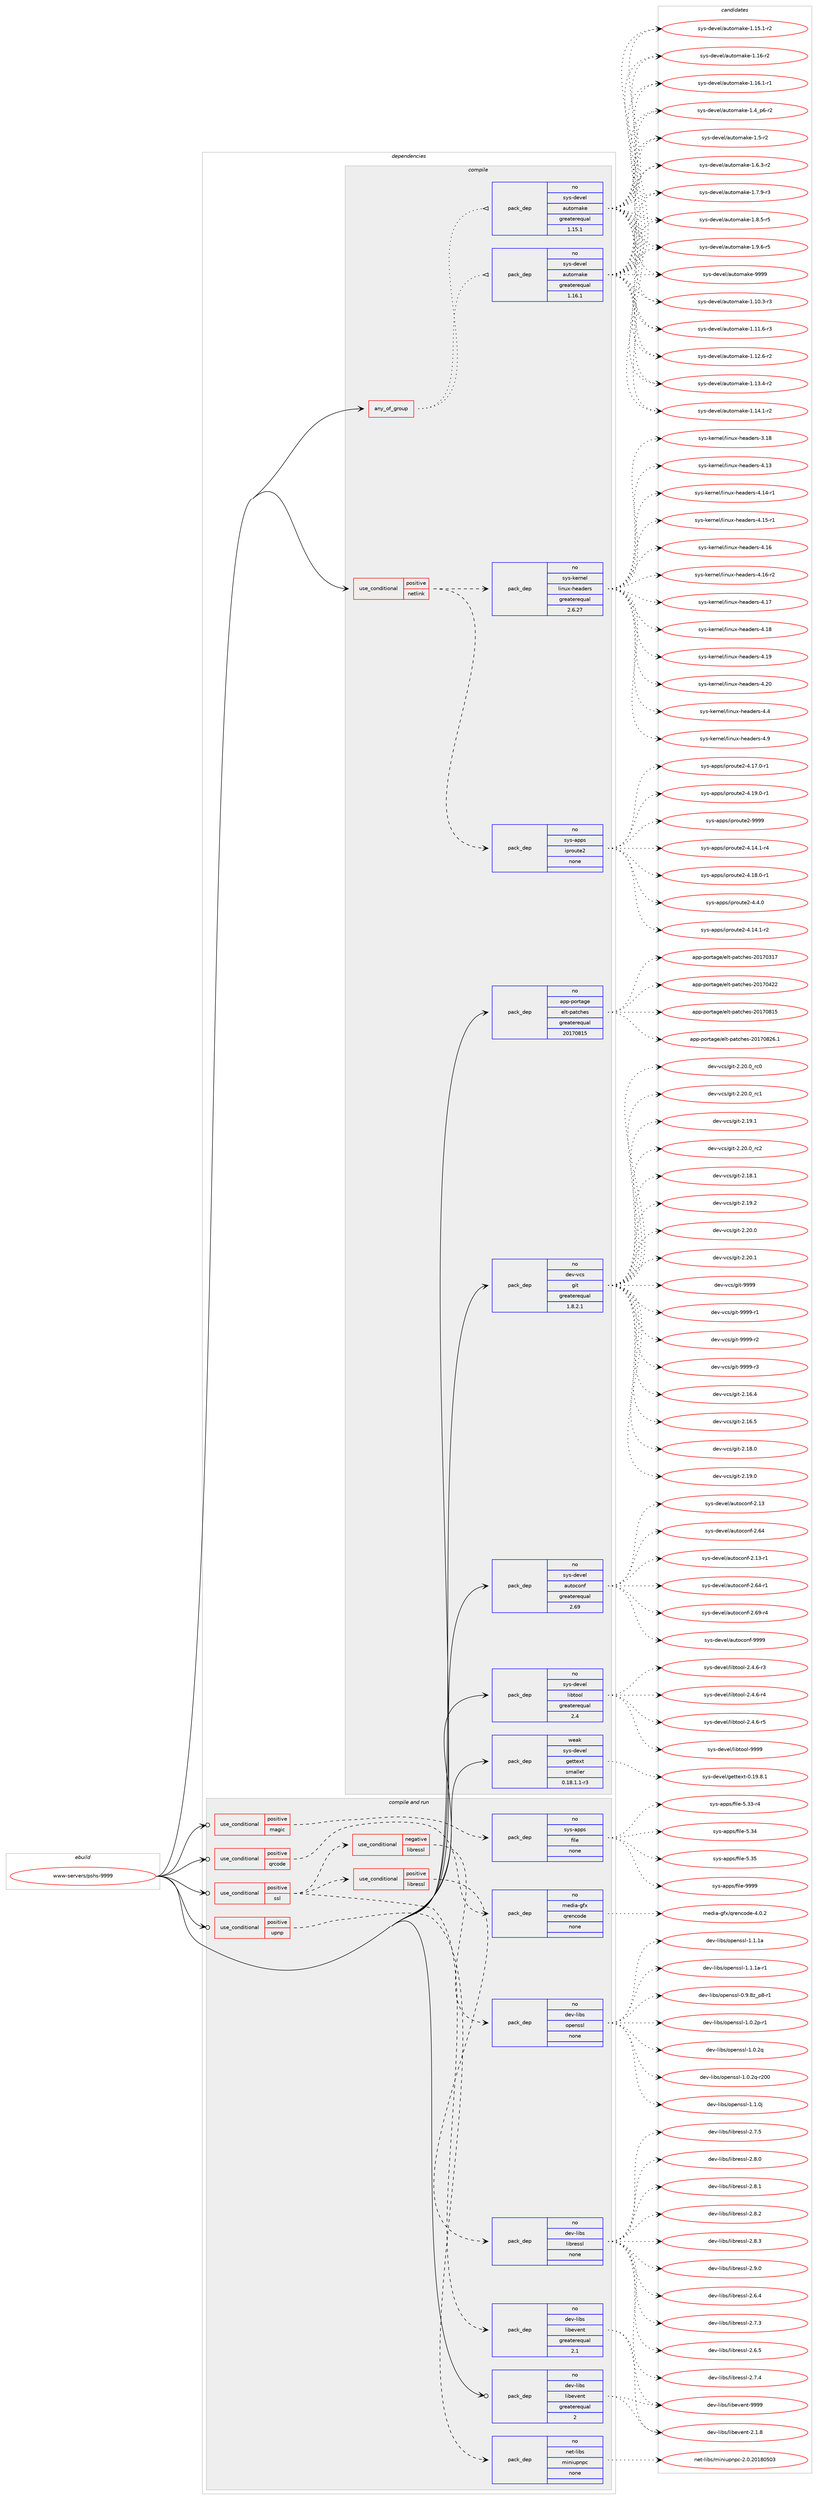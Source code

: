 digraph prolog {

# *************
# Graph options
# *************

newrank=true;
concentrate=true;
compound=true;
graph [rankdir=LR,fontname=Helvetica,fontsize=10,ranksep=1.5];#, ranksep=2.5, nodesep=0.2];
edge  [arrowhead=vee];
node  [fontname=Helvetica,fontsize=10];

# **********
# The ebuild
# **********

subgraph cluster_leftcol {
color=gray;
rank=same;
label=<<i>ebuild</i>>;
id [label="www-servers/pshs-9999", color=red, width=4, href="../www-servers/pshs-9999.svg"];
}

# ****************
# The dependencies
# ****************

subgraph cluster_midcol {
color=gray;
label=<<i>dependencies</i>>;
subgraph cluster_compile {
fillcolor="#eeeeee";
style=filled;
label=<<i>compile</i>>;
subgraph any194 {
dependency9762 [label=<<TABLE BORDER="0" CELLBORDER="1" CELLSPACING="0" CELLPADDING="4"><TR><TD CELLPADDING="10">any_of_group</TD></TR></TABLE>>, shape=none, color=red];subgraph pack7681 {
dependency9763 [label=<<TABLE BORDER="0" CELLBORDER="1" CELLSPACING="0" CELLPADDING="4" WIDTH="220"><TR><TD ROWSPAN="6" CELLPADDING="30">pack_dep</TD></TR><TR><TD WIDTH="110">no</TD></TR><TR><TD>sys-devel</TD></TR><TR><TD>automake</TD></TR><TR><TD>greaterequal</TD></TR><TR><TD>1.16.1</TD></TR></TABLE>>, shape=none, color=blue];
}
dependency9762:e -> dependency9763:w [weight=20,style="dotted",arrowhead="oinv"];
subgraph pack7682 {
dependency9764 [label=<<TABLE BORDER="0" CELLBORDER="1" CELLSPACING="0" CELLPADDING="4" WIDTH="220"><TR><TD ROWSPAN="6" CELLPADDING="30">pack_dep</TD></TR><TR><TD WIDTH="110">no</TD></TR><TR><TD>sys-devel</TD></TR><TR><TD>automake</TD></TR><TR><TD>greaterequal</TD></TR><TR><TD>1.15.1</TD></TR></TABLE>>, shape=none, color=blue];
}
dependency9762:e -> dependency9764:w [weight=20,style="dotted",arrowhead="oinv"];
}
id:e -> dependency9762:w [weight=20,style="solid",arrowhead="vee"];
subgraph cond1873 {
dependency9765 [label=<<TABLE BORDER="0" CELLBORDER="1" CELLSPACING="0" CELLPADDING="4"><TR><TD ROWSPAN="3" CELLPADDING="10">use_conditional</TD></TR><TR><TD>positive</TD></TR><TR><TD>netlink</TD></TR></TABLE>>, shape=none, color=red];
subgraph pack7683 {
dependency9766 [label=<<TABLE BORDER="0" CELLBORDER="1" CELLSPACING="0" CELLPADDING="4" WIDTH="220"><TR><TD ROWSPAN="6" CELLPADDING="30">pack_dep</TD></TR><TR><TD WIDTH="110">no</TD></TR><TR><TD>sys-apps</TD></TR><TR><TD>iproute2</TD></TR><TR><TD>none</TD></TR><TR><TD></TD></TR></TABLE>>, shape=none, color=blue];
}
dependency9765:e -> dependency9766:w [weight=20,style="dashed",arrowhead="vee"];
subgraph pack7684 {
dependency9767 [label=<<TABLE BORDER="0" CELLBORDER="1" CELLSPACING="0" CELLPADDING="4" WIDTH="220"><TR><TD ROWSPAN="6" CELLPADDING="30">pack_dep</TD></TR><TR><TD WIDTH="110">no</TD></TR><TR><TD>sys-kernel</TD></TR><TR><TD>linux-headers</TD></TR><TR><TD>greaterequal</TD></TR><TR><TD>2.6.27</TD></TR></TABLE>>, shape=none, color=blue];
}
dependency9765:e -> dependency9767:w [weight=20,style="dashed",arrowhead="vee"];
}
id:e -> dependency9765:w [weight=20,style="solid",arrowhead="vee"];
subgraph pack7685 {
dependency9768 [label=<<TABLE BORDER="0" CELLBORDER="1" CELLSPACING="0" CELLPADDING="4" WIDTH="220"><TR><TD ROWSPAN="6" CELLPADDING="30">pack_dep</TD></TR><TR><TD WIDTH="110">no</TD></TR><TR><TD>app-portage</TD></TR><TR><TD>elt-patches</TD></TR><TR><TD>greaterequal</TD></TR><TR><TD>20170815</TD></TR></TABLE>>, shape=none, color=blue];
}
id:e -> dependency9768:w [weight=20,style="solid",arrowhead="vee"];
subgraph pack7686 {
dependency9769 [label=<<TABLE BORDER="0" CELLBORDER="1" CELLSPACING="0" CELLPADDING="4" WIDTH="220"><TR><TD ROWSPAN="6" CELLPADDING="30">pack_dep</TD></TR><TR><TD WIDTH="110">no</TD></TR><TR><TD>dev-vcs</TD></TR><TR><TD>git</TD></TR><TR><TD>greaterequal</TD></TR><TR><TD>1.8.2.1</TD></TR></TABLE>>, shape=none, color=blue];
}
id:e -> dependency9769:w [weight=20,style="solid",arrowhead="vee"];
subgraph pack7687 {
dependency9770 [label=<<TABLE BORDER="0" CELLBORDER="1" CELLSPACING="0" CELLPADDING="4" WIDTH="220"><TR><TD ROWSPAN="6" CELLPADDING="30">pack_dep</TD></TR><TR><TD WIDTH="110">no</TD></TR><TR><TD>sys-devel</TD></TR><TR><TD>autoconf</TD></TR><TR><TD>greaterequal</TD></TR><TR><TD>2.69</TD></TR></TABLE>>, shape=none, color=blue];
}
id:e -> dependency9770:w [weight=20,style="solid",arrowhead="vee"];
subgraph pack7688 {
dependency9771 [label=<<TABLE BORDER="0" CELLBORDER="1" CELLSPACING="0" CELLPADDING="4" WIDTH="220"><TR><TD ROWSPAN="6" CELLPADDING="30">pack_dep</TD></TR><TR><TD WIDTH="110">no</TD></TR><TR><TD>sys-devel</TD></TR><TR><TD>libtool</TD></TR><TR><TD>greaterequal</TD></TR><TR><TD>2.4</TD></TR></TABLE>>, shape=none, color=blue];
}
id:e -> dependency9771:w [weight=20,style="solid",arrowhead="vee"];
subgraph pack7689 {
dependency9772 [label=<<TABLE BORDER="0" CELLBORDER="1" CELLSPACING="0" CELLPADDING="4" WIDTH="220"><TR><TD ROWSPAN="6" CELLPADDING="30">pack_dep</TD></TR><TR><TD WIDTH="110">weak</TD></TR><TR><TD>sys-devel</TD></TR><TR><TD>gettext</TD></TR><TR><TD>smaller</TD></TR><TR><TD>0.18.1.1-r3</TD></TR></TABLE>>, shape=none, color=blue];
}
id:e -> dependency9772:w [weight=20,style="solid",arrowhead="vee"];
}
subgraph cluster_compileandrun {
fillcolor="#eeeeee";
style=filled;
label=<<i>compile and run</i>>;
subgraph cond1874 {
dependency9773 [label=<<TABLE BORDER="0" CELLBORDER="1" CELLSPACING="0" CELLPADDING="4"><TR><TD ROWSPAN="3" CELLPADDING="10">use_conditional</TD></TR><TR><TD>positive</TD></TR><TR><TD>magic</TD></TR></TABLE>>, shape=none, color=red];
subgraph pack7690 {
dependency9774 [label=<<TABLE BORDER="0" CELLBORDER="1" CELLSPACING="0" CELLPADDING="4" WIDTH="220"><TR><TD ROWSPAN="6" CELLPADDING="30">pack_dep</TD></TR><TR><TD WIDTH="110">no</TD></TR><TR><TD>sys-apps</TD></TR><TR><TD>file</TD></TR><TR><TD>none</TD></TR><TR><TD></TD></TR></TABLE>>, shape=none, color=blue];
}
dependency9773:e -> dependency9774:w [weight=20,style="dashed",arrowhead="vee"];
}
id:e -> dependency9773:w [weight=20,style="solid",arrowhead="odotvee"];
subgraph cond1875 {
dependency9775 [label=<<TABLE BORDER="0" CELLBORDER="1" CELLSPACING="0" CELLPADDING="4"><TR><TD ROWSPAN="3" CELLPADDING="10">use_conditional</TD></TR><TR><TD>positive</TD></TR><TR><TD>qrcode</TD></TR></TABLE>>, shape=none, color=red];
subgraph pack7691 {
dependency9776 [label=<<TABLE BORDER="0" CELLBORDER="1" CELLSPACING="0" CELLPADDING="4" WIDTH="220"><TR><TD ROWSPAN="6" CELLPADDING="30">pack_dep</TD></TR><TR><TD WIDTH="110">no</TD></TR><TR><TD>media-gfx</TD></TR><TR><TD>qrencode</TD></TR><TR><TD>none</TD></TR><TR><TD></TD></TR></TABLE>>, shape=none, color=blue];
}
dependency9775:e -> dependency9776:w [weight=20,style="dashed",arrowhead="vee"];
}
id:e -> dependency9775:w [weight=20,style="solid",arrowhead="odotvee"];
subgraph cond1876 {
dependency9777 [label=<<TABLE BORDER="0" CELLBORDER="1" CELLSPACING="0" CELLPADDING="4"><TR><TD ROWSPAN="3" CELLPADDING="10">use_conditional</TD></TR><TR><TD>positive</TD></TR><TR><TD>ssl</TD></TR></TABLE>>, shape=none, color=red];
subgraph pack7692 {
dependency9778 [label=<<TABLE BORDER="0" CELLBORDER="1" CELLSPACING="0" CELLPADDING="4" WIDTH="220"><TR><TD ROWSPAN="6" CELLPADDING="30">pack_dep</TD></TR><TR><TD WIDTH="110">no</TD></TR><TR><TD>dev-libs</TD></TR><TR><TD>libevent</TD></TR><TR><TD>greaterequal</TD></TR><TR><TD>2.1</TD></TR></TABLE>>, shape=none, color=blue];
}
dependency9777:e -> dependency9778:w [weight=20,style="dashed",arrowhead="vee"];
subgraph cond1877 {
dependency9779 [label=<<TABLE BORDER="0" CELLBORDER="1" CELLSPACING="0" CELLPADDING="4"><TR><TD ROWSPAN="3" CELLPADDING="10">use_conditional</TD></TR><TR><TD>negative</TD></TR><TR><TD>libressl</TD></TR></TABLE>>, shape=none, color=red];
subgraph pack7693 {
dependency9780 [label=<<TABLE BORDER="0" CELLBORDER="1" CELLSPACING="0" CELLPADDING="4" WIDTH="220"><TR><TD ROWSPAN="6" CELLPADDING="30">pack_dep</TD></TR><TR><TD WIDTH="110">no</TD></TR><TR><TD>dev-libs</TD></TR><TR><TD>openssl</TD></TR><TR><TD>none</TD></TR><TR><TD></TD></TR></TABLE>>, shape=none, color=blue];
}
dependency9779:e -> dependency9780:w [weight=20,style="dashed",arrowhead="vee"];
}
dependency9777:e -> dependency9779:w [weight=20,style="dashed",arrowhead="vee"];
subgraph cond1878 {
dependency9781 [label=<<TABLE BORDER="0" CELLBORDER="1" CELLSPACING="0" CELLPADDING="4"><TR><TD ROWSPAN="3" CELLPADDING="10">use_conditional</TD></TR><TR><TD>positive</TD></TR><TR><TD>libressl</TD></TR></TABLE>>, shape=none, color=red];
subgraph pack7694 {
dependency9782 [label=<<TABLE BORDER="0" CELLBORDER="1" CELLSPACING="0" CELLPADDING="4" WIDTH="220"><TR><TD ROWSPAN="6" CELLPADDING="30">pack_dep</TD></TR><TR><TD WIDTH="110">no</TD></TR><TR><TD>dev-libs</TD></TR><TR><TD>libressl</TD></TR><TR><TD>none</TD></TR><TR><TD></TD></TR></TABLE>>, shape=none, color=blue];
}
dependency9781:e -> dependency9782:w [weight=20,style="dashed",arrowhead="vee"];
}
dependency9777:e -> dependency9781:w [weight=20,style="dashed",arrowhead="vee"];
}
id:e -> dependency9777:w [weight=20,style="solid",arrowhead="odotvee"];
subgraph cond1879 {
dependency9783 [label=<<TABLE BORDER="0" CELLBORDER="1" CELLSPACING="0" CELLPADDING="4"><TR><TD ROWSPAN="3" CELLPADDING="10">use_conditional</TD></TR><TR><TD>positive</TD></TR><TR><TD>upnp</TD></TR></TABLE>>, shape=none, color=red];
subgraph pack7695 {
dependency9784 [label=<<TABLE BORDER="0" CELLBORDER="1" CELLSPACING="0" CELLPADDING="4" WIDTH="220"><TR><TD ROWSPAN="6" CELLPADDING="30">pack_dep</TD></TR><TR><TD WIDTH="110">no</TD></TR><TR><TD>net-libs</TD></TR><TR><TD>miniupnpc</TD></TR><TR><TD>none</TD></TR><TR><TD></TD></TR></TABLE>>, shape=none, color=blue];
}
dependency9783:e -> dependency9784:w [weight=20,style="dashed",arrowhead="vee"];
}
id:e -> dependency9783:w [weight=20,style="solid",arrowhead="odotvee"];
subgraph pack7696 {
dependency9785 [label=<<TABLE BORDER="0" CELLBORDER="1" CELLSPACING="0" CELLPADDING="4" WIDTH="220"><TR><TD ROWSPAN="6" CELLPADDING="30">pack_dep</TD></TR><TR><TD WIDTH="110">no</TD></TR><TR><TD>dev-libs</TD></TR><TR><TD>libevent</TD></TR><TR><TD>greaterequal</TD></TR><TR><TD>2</TD></TR></TABLE>>, shape=none, color=blue];
}
id:e -> dependency9785:w [weight=20,style="solid",arrowhead="odotvee"];
}
subgraph cluster_run {
fillcolor="#eeeeee";
style=filled;
label=<<i>run</i>>;
}
}

# **************
# The candidates
# **************

subgraph cluster_choices {
rank=same;
color=gray;
label=<<i>candidates</i>>;

subgraph choice7681 {
color=black;
nodesep=1;
choice11512111545100101118101108479711711611110997107101454946494846514511451 [label="sys-devel/automake-1.10.3-r3", color=red, width=4,href="../sys-devel/automake-1.10.3-r3.svg"];
choice11512111545100101118101108479711711611110997107101454946494946544511451 [label="sys-devel/automake-1.11.6-r3", color=red, width=4,href="../sys-devel/automake-1.11.6-r3.svg"];
choice11512111545100101118101108479711711611110997107101454946495046544511450 [label="sys-devel/automake-1.12.6-r2", color=red, width=4,href="../sys-devel/automake-1.12.6-r2.svg"];
choice11512111545100101118101108479711711611110997107101454946495146524511450 [label="sys-devel/automake-1.13.4-r2", color=red, width=4,href="../sys-devel/automake-1.13.4-r2.svg"];
choice11512111545100101118101108479711711611110997107101454946495246494511450 [label="sys-devel/automake-1.14.1-r2", color=red, width=4,href="../sys-devel/automake-1.14.1-r2.svg"];
choice11512111545100101118101108479711711611110997107101454946495346494511450 [label="sys-devel/automake-1.15.1-r2", color=red, width=4,href="../sys-devel/automake-1.15.1-r2.svg"];
choice1151211154510010111810110847971171161111099710710145494649544511450 [label="sys-devel/automake-1.16-r2", color=red, width=4,href="../sys-devel/automake-1.16-r2.svg"];
choice11512111545100101118101108479711711611110997107101454946495446494511449 [label="sys-devel/automake-1.16.1-r1", color=red, width=4,href="../sys-devel/automake-1.16.1-r1.svg"];
choice115121115451001011181011084797117116111109971071014549465295112544511450 [label="sys-devel/automake-1.4_p6-r2", color=red, width=4,href="../sys-devel/automake-1.4_p6-r2.svg"];
choice11512111545100101118101108479711711611110997107101454946534511450 [label="sys-devel/automake-1.5-r2", color=red, width=4,href="../sys-devel/automake-1.5-r2.svg"];
choice115121115451001011181011084797117116111109971071014549465446514511450 [label="sys-devel/automake-1.6.3-r2", color=red, width=4,href="../sys-devel/automake-1.6.3-r2.svg"];
choice115121115451001011181011084797117116111109971071014549465546574511451 [label="sys-devel/automake-1.7.9-r3", color=red, width=4,href="../sys-devel/automake-1.7.9-r3.svg"];
choice115121115451001011181011084797117116111109971071014549465646534511453 [label="sys-devel/automake-1.8.5-r5", color=red, width=4,href="../sys-devel/automake-1.8.5-r5.svg"];
choice115121115451001011181011084797117116111109971071014549465746544511453 [label="sys-devel/automake-1.9.6-r5", color=red, width=4,href="../sys-devel/automake-1.9.6-r5.svg"];
choice115121115451001011181011084797117116111109971071014557575757 [label="sys-devel/automake-9999", color=red, width=4,href="../sys-devel/automake-9999.svg"];
dependency9763:e -> choice11512111545100101118101108479711711611110997107101454946494846514511451:w [style=dotted,weight="100"];
dependency9763:e -> choice11512111545100101118101108479711711611110997107101454946494946544511451:w [style=dotted,weight="100"];
dependency9763:e -> choice11512111545100101118101108479711711611110997107101454946495046544511450:w [style=dotted,weight="100"];
dependency9763:e -> choice11512111545100101118101108479711711611110997107101454946495146524511450:w [style=dotted,weight="100"];
dependency9763:e -> choice11512111545100101118101108479711711611110997107101454946495246494511450:w [style=dotted,weight="100"];
dependency9763:e -> choice11512111545100101118101108479711711611110997107101454946495346494511450:w [style=dotted,weight="100"];
dependency9763:e -> choice1151211154510010111810110847971171161111099710710145494649544511450:w [style=dotted,weight="100"];
dependency9763:e -> choice11512111545100101118101108479711711611110997107101454946495446494511449:w [style=dotted,weight="100"];
dependency9763:e -> choice115121115451001011181011084797117116111109971071014549465295112544511450:w [style=dotted,weight="100"];
dependency9763:e -> choice11512111545100101118101108479711711611110997107101454946534511450:w [style=dotted,weight="100"];
dependency9763:e -> choice115121115451001011181011084797117116111109971071014549465446514511450:w [style=dotted,weight="100"];
dependency9763:e -> choice115121115451001011181011084797117116111109971071014549465546574511451:w [style=dotted,weight="100"];
dependency9763:e -> choice115121115451001011181011084797117116111109971071014549465646534511453:w [style=dotted,weight="100"];
dependency9763:e -> choice115121115451001011181011084797117116111109971071014549465746544511453:w [style=dotted,weight="100"];
dependency9763:e -> choice115121115451001011181011084797117116111109971071014557575757:w [style=dotted,weight="100"];
}
subgraph choice7682 {
color=black;
nodesep=1;
choice11512111545100101118101108479711711611110997107101454946494846514511451 [label="sys-devel/automake-1.10.3-r3", color=red, width=4,href="../sys-devel/automake-1.10.3-r3.svg"];
choice11512111545100101118101108479711711611110997107101454946494946544511451 [label="sys-devel/automake-1.11.6-r3", color=red, width=4,href="../sys-devel/automake-1.11.6-r3.svg"];
choice11512111545100101118101108479711711611110997107101454946495046544511450 [label="sys-devel/automake-1.12.6-r2", color=red, width=4,href="../sys-devel/automake-1.12.6-r2.svg"];
choice11512111545100101118101108479711711611110997107101454946495146524511450 [label="sys-devel/automake-1.13.4-r2", color=red, width=4,href="../sys-devel/automake-1.13.4-r2.svg"];
choice11512111545100101118101108479711711611110997107101454946495246494511450 [label="sys-devel/automake-1.14.1-r2", color=red, width=4,href="../sys-devel/automake-1.14.1-r2.svg"];
choice11512111545100101118101108479711711611110997107101454946495346494511450 [label="sys-devel/automake-1.15.1-r2", color=red, width=4,href="../sys-devel/automake-1.15.1-r2.svg"];
choice1151211154510010111810110847971171161111099710710145494649544511450 [label="sys-devel/automake-1.16-r2", color=red, width=4,href="../sys-devel/automake-1.16-r2.svg"];
choice11512111545100101118101108479711711611110997107101454946495446494511449 [label="sys-devel/automake-1.16.1-r1", color=red, width=4,href="../sys-devel/automake-1.16.1-r1.svg"];
choice115121115451001011181011084797117116111109971071014549465295112544511450 [label="sys-devel/automake-1.4_p6-r2", color=red, width=4,href="../sys-devel/automake-1.4_p6-r2.svg"];
choice11512111545100101118101108479711711611110997107101454946534511450 [label="sys-devel/automake-1.5-r2", color=red, width=4,href="../sys-devel/automake-1.5-r2.svg"];
choice115121115451001011181011084797117116111109971071014549465446514511450 [label="sys-devel/automake-1.6.3-r2", color=red, width=4,href="../sys-devel/automake-1.6.3-r2.svg"];
choice115121115451001011181011084797117116111109971071014549465546574511451 [label="sys-devel/automake-1.7.9-r3", color=red, width=4,href="../sys-devel/automake-1.7.9-r3.svg"];
choice115121115451001011181011084797117116111109971071014549465646534511453 [label="sys-devel/automake-1.8.5-r5", color=red, width=4,href="../sys-devel/automake-1.8.5-r5.svg"];
choice115121115451001011181011084797117116111109971071014549465746544511453 [label="sys-devel/automake-1.9.6-r5", color=red, width=4,href="../sys-devel/automake-1.9.6-r5.svg"];
choice115121115451001011181011084797117116111109971071014557575757 [label="sys-devel/automake-9999", color=red, width=4,href="../sys-devel/automake-9999.svg"];
dependency9764:e -> choice11512111545100101118101108479711711611110997107101454946494846514511451:w [style=dotted,weight="100"];
dependency9764:e -> choice11512111545100101118101108479711711611110997107101454946494946544511451:w [style=dotted,weight="100"];
dependency9764:e -> choice11512111545100101118101108479711711611110997107101454946495046544511450:w [style=dotted,weight="100"];
dependency9764:e -> choice11512111545100101118101108479711711611110997107101454946495146524511450:w [style=dotted,weight="100"];
dependency9764:e -> choice11512111545100101118101108479711711611110997107101454946495246494511450:w [style=dotted,weight="100"];
dependency9764:e -> choice11512111545100101118101108479711711611110997107101454946495346494511450:w [style=dotted,weight="100"];
dependency9764:e -> choice1151211154510010111810110847971171161111099710710145494649544511450:w [style=dotted,weight="100"];
dependency9764:e -> choice11512111545100101118101108479711711611110997107101454946495446494511449:w [style=dotted,weight="100"];
dependency9764:e -> choice115121115451001011181011084797117116111109971071014549465295112544511450:w [style=dotted,weight="100"];
dependency9764:e -> choice11512111545100101118101108479711711611110997107101454946534511450:w [style=dotted,weight="100"];
dependency9764:e -> choice115121115451001011181011084797117116111109971071014549465446514511450:w [style=dotted,weight="100"];
dependency9764:e -> choice115121115451001011181011084797117116111109971071014549465546574511451:w [style=dotted,weight="100"];
dependency9764:e -> choice115121115451001011181011084797117116111109971071014549465646534511453:w [style=dotted,weight="100"];
dependency9764:e -> choice115121115451001011181011084797117116111109971071014549465746544511453:w [style=dotted,weight="100"];
dependency9764:e -> choice115121115451001011181011084797117116111109971071014557575757:w [style=dotted,weight="100"];
}
subgraph choice7683 {
color=black;
nodesep=1;
choice11512111545971121121154710511211411111711610150455246495246494511452 [label="sys-apps/iproute2-4.14.1-r4", color=red, width=4,href="../sys-apps/iproute2-4.14.1-r4.svg"];
choice11512111545971121121154710511211411111711610150455246495646484511449 [label="sys-apps/iproute2-4.18.0-r1", color=red, width=4,href="../sys-apps/iproute2-4.18.0-r1.svg"];
choice11512111545971121121154710511211411111711610150455246524648 [label="sys-apps/iproute2-4.4.0", color=red, width=4,href="../sys-apps/iproute2-4.4.0.svg"];
choice11512111545971121121154710511211411111711610150455246495246494511450 [label="sys-apps/iproute2-4.14.1-r2", color=red, width=4,href="../sys-apps/iproute2-4.14.1-r2.svg"];
choice11512111545971121121154710511211411111711610150455246495546484511449 [label="sys-apps/iproute2-4.17.0-r1", color=red, width=4,href="../sys-apps/iproute2-4.17.0-r1.svg"];
choice11512111545971121121154710511211411111711610150455246495746484511449 [label="sys-apps/iproute2-4.19.0-r1", color=red, width=4,href="../sys-apps/iproute2-4.19.0-r1.svg"];
choice115121115459711211211547105112114111117116101504557575757 [label="sys-apps/iproute2-9999", color=red, width=4,href="../sys-apps/iproute2-9999.svg"];
dependency9766:e -> choice11512111545971121121154710511211411111711610150455246495246494511452:w [style=dotted,weight="100"];
dependency9766:e -> choice11512111545971121121154710511211411111711610150455246495646484511449:w [style=dotted,weight="100"];
dependency9766:e -> choice11512111545971121121154710511211411111711610150455246524648:w [style=dotted,weight="100"];
dependency9766:e -> choice11512111545971121121154710511211411111711610150455246495246494511450:w [style=dotted,weight="100"];
dependency9766:e -> choice11512111545971121121154710511211411111711610150455246495546484511449:w [style=dotted,weight="100"];
dependency9766:e -> choice11512111545971121121154710511211411111711610150455246495746484511449:w [style=dotted,weight="100"];
dependency9766:e -> choice115121115459711211211547105112114111117116101504557575757:w [style=dotted,weight="100"];
}
subgraph choice7684 {
color=black;
nodesep=1;
choice115121115451071011141101011084710810511011712045104101971001011141154551464956 [label="sys-kernel/linux-headers-3.18", color=red, width=4,href="../sys-kernel/linux-headers-3.18.svg"];
choice115121115451071011141101011084710810511011712045104101971001011141154552464951 [label="sys-kernel/linux-headers-4.13", color=red, width=4,href="../sys-kernel/linux-headers-4.13.svg"];
choice1151211154510710111411010110847108105110117120451041019710010111411545524649524511449 [label="sys-kernel/linux-headers-4.14-r1", color=red, width=4,href="../sys-kernel/linux-headers-4.14-r1.svg"];
choice1151211154510710111411010110847108105110117120451041019710010111411545524649534511449 [label="sys-kernel/linux-headers-4.15-r1", color=red, width=4,href="../sys-kernel/linux-headers-4.15-r1.svg"];
choice115121115451071011141101011084710810511011712045104101971001011141154552464954 [label="sys-kernel/linux-headers-4.16", color=red, width=4,href="../sys-kernel/linux-headers-4.16.svg"];
choice1151211154510710111411010110847108105110117120451041019710010111411545524649544511450 [label="sys-kernel/linux-headers-4.16-r2", color=red, width=4,href="../sys-kernel/linux-headers-4.16-r2.svg"];
choice115121115451071011141101011084710810511011712045104101971001011141154552464955 [label="sys-kernel/linux-headers-4.17", color=red, width=4,href="../sys-kernel/linux-headers-4.17.svg"];
choice115121115451071011141101011084710810511011712045104101971001011141154552464956 [label="sys-kernel/linux-headers-4.18", color=red, width=4,href="../sys-kernel/linux-headers-4.18.svg"];
choice115121115451071011141101011084710810511011712045104101971001011141154552464957 [label="sys-kernel/linux-headers-4.19", color=red, width=4,href="../sys-kernel/linux-headers-4.19.svg"];
choice115121115451071011141101011084710810511011712045104101971001011141154552465048 [label="sys-kernel/linux-headers-4.20", color=red, width=4,href="../sys-kernel/linux-headers-4.20.svg"];
choice1151211154510710111411010110847108105110117120451041019710010111411545524652 [label="sys-kernel/linux-headers-4.4", color=red, width=4,href="../sys-kernel/linux-headers-4.4.svg"];
choice1151211154510710111411010110847108105110117120451041019710010111411545524657 [label="sys-kernel/linux-headers-4.9", color=red, width=4,href="../sys-kernel/linux-headers-4.9.svg"];
dependency9767:e -> choice115121115451071011141101011084710810511011712045104101971001011141154551464956:w [style=dotted,weight="100"];
dependency9767:e -> choice115121115451071011141101011084710810511011712045104101971001011141154552464951:w [style=dotted,weight="100"];
dependency9767:e -> choice1151211154510710111411010110847108105110117120451041019710010111411545524649524511449:w [style=dotted,weight="100"];
dependency9767:e -> choice1151211154510710111411010110847108105110117120451041019710010111411545524649534511449:w [style=dotted,weight="100"];
dependency9767:e -> choice115121115451071011141101011084710810511011712045104101971001011141154552464954:w [style=dotted,weight="100"];
dependency9767:e -> choice1151211154510710111411010110847108105110117120451041019710010111411545524649544511450:w [style=dotted,weight="100"];
dependency9767:e -> choice115121115451071011141101011084710810511011712045104101971001011141154552464955:w [style=dotted,weight="100"];
dependency9767:e -> choice115121115451071011141101011084710810511011712045104101971001011141154552464956:w [style=dotted,weight="100"];
dependency9767:e -> choice115121115451071011141101011084710810511011712045104101971001011141154552464957:w [style=dotted,weight="100"];
dependency9767:e -> choice115121115451071011141101011084710810511011712045104101971001011141154552465048:w [style=dotted,weight="100"];
dependency9767:e -> choice1151211154510710111411010110847108105110117120451041019710010111411545524652:w [style=dotted,weight="100"];
dependency9767:e -> choice1151211154510710111411010110847108105110117120451041019710010111411545524657:w [style=dotted,weight="100"];
}
subgraph choice7685 {
color=black;
nodesep=1;
choice97112112451121111141169710310147101108116451129711699104101115455048495548514955 [label="app-portage/elt-patches-20170317", color=red, width=4,href="../app-portage/elt-patches-20170317.svg"];
choice97112112451121111141169710310147101108116451129711699104101115455048495548525050 [label="app-portage/elt-patches-20170422", color=red, width=4,href="../app-portage/elt-patches-20170422.svg"];
choice97112112451121111141169710310147101108116451129711699104101115455048495548564953 [label="app-portage/elt-patches-20170815", color=red, width=4,href="../app-portage/elt-patches-20170815.svg"];
choice971121124511211111411697103101471011081164511297116991041011154550484955485650544649 [label="app-portage/elt-patches-20170826.1", color=red, width=4,href="../app-portage/elt-patches-20170826.1.svg"];
dependency9768:e -> choice97112112451121111141169710310147101108116451129711699104101115455048495548514955:w [style=dotted,weight="100"];
dependency9768:e -> choice97112112451121111141169710310147101108116451129711699104101115455048495548525050:w [style=dotted,weight="100"];
dependency9768:e -> choice97112112451121111141169710310147101108116451129711699104101115455048495548564953:w [style=dotted,weight="100"];
dependency9768:e -> choice971121124511211111411697103101471011081164511297116991041011154550484955485650544649:w [style=dotted,weight="100"];
}
subgraph choice7686 {
color=black;
nodesep=1;
choice10010111845118991154710310511645504649544652 [label="dev-vcs/git-2.16.4", color=red, width=4,href="../dev-vcs/git-2.16.4.svg"];
choice10010111845118991154710310511645504649544653 [label="dev-vcs/git-2.16.5", color=red, width=4,href="../dev-vcs/git-2.16.5.svg"];
choice10010111845118991154710310511645504649564648 [label="dev-vcs/git-2.18.0", color=red, width=4,href="../dev-vcs/git-2.18.0.svg"];
choice10010111845118991154710310511645504649574648 [label="dev-vcs/git-2.19.0", color=red, width=4,href="../dev-vcs/git-2.19.0.svg"];
choice10010111845118991154710310511645504650484648951149948 [label="dev-vcs/git-2.20.0_rc0", color=red, width=4,href="../dev-vcs/git-2.20.0_rc0.svg"];
choice10010111845118991154710310511645504650484648951149949 [label="dev-vcs/git-2.20.0_rc1", color=red, width=4,href="../dev-vcs/git-2.20.0_rc1.svg"];
choice10010111845118991154710310511645504649574649 [label="dev-vcs/git-2.19.1", color=red, width=4,href="../dev-vcs/git-2.19.1.svg"];
choice10010111845118991154710310511645504650484648951149950 [label="dev-vcs/git-2.20.0_rc2", color=red, width=4,href="../dev-vcs/git-2.20.0_rc2.svg"];
choice10010111845118991154710310511645504649564649 [label="dev-vcs/git-2.18.1", color=red, width=4,href="../dev-vcs/git-2.18.1.svg"];
choice10010111845118991154710310511645504649574650 [label="dev-vcs/git-2.19.2", color=red, width=4,href="../dev-vcs/git-2.19.2.svg"];
choice10010111845118991154710310511645504650484648 [label="dev-vcs/git-2.20.0", color=red, width=4,href="../dev-vcs/git-2.20.0.svg"];
choice10010111845118991154710310511645504650484649 [label="dev-vcs/git-2.20.1", color=red, width=4,href="../dev-vcs/git-2.20.1.svg"];
choice1001011184511899115471031051164557575757 [label="dev-vcs/git-9999", color=red, width=4,href="../dev-vcs/git-9999.svg"];
choice10010111845118991154710310511645575757574511449 [label="dev-vcs/git-9999-r1", color=red, width=4,href="../dev-vcs/git-9999-r1.svg"];
choice10010111845118991154710310511645575757574511450 [label="dev-vcs/git-9999-r2", color=red, width=4,href="../dev-vcs/git-9999-r2.svg"];
choice10010111845118991154710310511645575757574511451 [label="dev-vcs/git-9999-r3", color=red, width=4,href="../dev-vcs/git-9999-r3.svg"];
dependency9769:e -> choice10010111845118991154710310511645504649544652:w [style=dotted,weight="100"];
dependency9769:e -> choice10010111845118991154710310511645504649544653:w [style=dotted,weight="100"];
dependency9769:e -> choice10010111845118991154710310511645504649564648:w [style=dotted,weight="100"];
dependency9769:e -> choice10010111845118991154710310511645504649574648:w [style=dotted,weight="100"];
dependency9769:e -> choice10010111845118991154710310511645504650484648951149948:w [style=dotted,weight="100"];
dependency9769:e -> choice10010111845118991154710310511645504650484648951149949:w [style=dotted,weight="100"];
dependency9769:e -> choice10010111845118991154710310511645504649574649:w [style=dotted,weight="100"];
dependency9769:e -> choice10010111845118991154710310511645504650484648951149950:w [style=dotted,weight="100"];
dependency9769:e -> choice10010111845118991154710310511645504649564649:w [style=dotted,weight="100"];
dependency9769:e -> choice10010111845118991154710310511645504649574650:w [style=dotted,weight="100"];
dependency9769:e -> choice10010111845118991154710310511645504650484648:w [style=dotted,weight="100"];
dependency9769:e -> choice10010111845118991154710310511645504650484649:w [style=dotted,weight="100"];
dependency9769:e -> choice1001011184511899115471031051164557575757:w [style=dotted,weight="100"];
dependency9769:e -> choice10010111845118991154710310511645575757574511449:w [style=dotted,weight="100"];
dependency9769:e -> choice10010111845118991154710310511645575757574511450:w [style=dotted,weight="100"];
dependency9769:e -> choice10010111845118991154710310511645575757574511451:w [style=dotted,weight="100"];
}
subgraph choice7687 {
color=black;
nodesep=1;
choice115121115451001011181011084797117116111991111101024550464951 [label="sys-devel/autoconf-2.13", color=red, width=4,href="../sys-devel/autoconf-2.13.svg"];
choice115121115451001011181011084797117116111991111101024550465452 [label="sys-devel/autoconf-2.64", color=red, width=4,href="../sys-devel/autoconf-2.64.svg"];
choice1151211154510010111810110847971171161119911111010245504649514511449 [label="sys-devel/autoconf-2.13-r1", color=red, width=4,href="../sys-devel/autoconf-2.13-r1.svg"];
choice1151211154510010111810110847971171161119911111010245504654524511449 [label="sys-devel/autoconf-2.64-r1", color=red, width=4,href="../sys-devel/autoconf-2.64-r1.svg"];
choice1151211154510010111810110847971171161119911111010245504654574511452 [label="sys-devel/autoconf-2.69-r4", color=red, width=4,href="../sys-devel/autoconf-2.69-r4.svg"];
choice115121115451001011181011084797117116111991111101024557575757 [label="sys-devel/autoconf-9999", color=red, width=4,href="../sys-devel/autoconf-9999.svg"];
dependency9770:e -> choice115121115451001011181011084797117116111991111101024550464951:w [style=dotted,weight="100"];
dependency9770:e -> choice115121115451001011181011084797117116111991111101024550465452:w [style=dotted,weight="100"];
dependency9770:e -> choice1151211154510010111810110847971171161119911111010245504649514511449:w [style=dotted,weight="100"];
dependency9770:e -> choice1151211154510010111810110847971171161119911111010245504654524511449:w [style=dotted,weight="100"];
dependency9770:e -> choice1151211154510010111810110847971171161119911111010245504654574511452:w [style=dotted,weight="100"];
dependency9770:e -> choice115121115451001011181011084797117116111991111101024557575757:w [style=dotted,weight="100"];
}
subgraph choice7688 {
color=black;
nodesep=1;
choice1151211154510010111810110847108105981161111111084550465246544511451 [label="sys-devel/libtool-2.4.6-r3", color=red, width=4,href="../sys-devel/libtool-2.4.6-r3.svg"];
choice1151211154510010111810110847108105981161111111084550465246544511452 [label="sys-devel/libtool-2.4.6-r4", color=red, width=4,href="../sys-devel/libtool-2.4.6-r4.svg"];
choice1151211154510010111810110847108105981161111111084550465246544511453 [label="sys-devel/libtool-2.4.6-r5", color=red, width=4,href="../sys-devel/libtool-2.4.6-r5.svg"];
choice1151211154510010111810110847108105981161111111084557575757 [label="sys-devel/libtool-9999", color=red, width=4,href="../sys-devel/libtool-9999.svg"];
dependency9771:e -> choice1151211154510010111810110847108105981161111111084550465246544511451:w [style=dotted,weight="100"];
dependency9771:e -> choice1151211154510010111810110847108105981161111111084550465246544511452:w [style=dotted,weight="100"];
dependency9771:e -> choice1151211154510010111810110847108105981161111111084550465246544511453:w [style=dotted,weight="100"];
dependency9771:e -> choice1151211154510010111810110847108105981161111111084557575757:w [style=dotted,weight="100"];
}
subgraph choice7689 {
color=black;
nodesep=1;
choice1151211154510010111810110847103101116116101120116454846495746564649 [label="sys-devel/gettext-0.19.8.1", color=red, width=4,href="../sys-devel/gettext-0.19.8.1.svg"];
dependency9772:e -> choice1151211154510010111810110847103101116116101120116454846495746564649:w [style=dotted,weight="100"];
}
subgraph choice7690 {
color=black;
nodesep=1;
choice11512111545971121121154710210510810145534651514511452 [label="sys-apps/file-5.33-r4", color=red, width=4,href="../sys-apps/file-5.33-r4.svg"];
choice1151211154597112112115471021051081014553465152 [label="sys-apps/file-5.34", color=red, width=4,href="../sys-apps/file-5.34.svg"];
choice1151211154597112112115471021051081014553465153 [label="sys-apps/file-5.35", color=red, width=4,href="../sys-apps/file-5.35.svg"];
choice1151211154597112112115471021051081014557575757 [label="sys-apps/file-9999", color=red, width=4,href="../sys-apps/file-9999.svg"];
dependency9774:e -> choice11512111545971121121154710210510810145534651514511452:w [style=dotted,weight="100"];
dependency9774:e -> choice1151211154597112112115471021051081014553465152:w [style=dotted,weight="100"];
dependency9774:e -> choice1151211154597112112115471021051081014553465153:w [style=dotted,weight="100"];
dependency9774:e -> choice1151211154597112112115471021051081014557575757:w [style=dotted,weight="100"];
}
subgraph choice7691 {
color=black;
nodesep=1;
choice10910110010597451031021204711311410111099111100101455246484650 [label="media-gfx/qrencode-4.0.2", color=red, width=4,href="../media-gfx/qrencode-4.0.2.svg"];
dependency9776:e -> choice10910110010597451031021204711311410111099111100101455246484650:w [style=dotted,weight="100"];
}
subgraph choice7692 {
color=black;
nodesep=1;
choice10010111845108105981154710810598101118101110116455046494656 [label="dev-libs/libevent-2.1.8", color=red, width=4,href="../dev-libs/libevent-2.1.8.svg"];
choice100101118451081059811547108105981011181011101164557575757 [label="dev-libs/libevent-9999", color=red, width=4,href="../dev-libs/libevent-9999.svg"];
dependency9778:e -> choice10010111845108105981154710810598101118101110116455046494656:w [style=dotted,weight="100"];
dependency9778:e -> choice100101118451081059811547108105981011181011101164557575757:w [style=dotted,weight="100"];
}
subgraph choice7693 {
color=black;
nodesep=1;
choice10010111845108105981154711111210111011511510845484657465612295112564511449 [label="dev-libs/openssl-0.9.8z_p8-r1", color=red, width=4,href="../dev-libs/openssl-0.9.8z_p8-r1.svg"];
choice1001011184510810598115471111121011101151151084549464846501124511449 [label="dev-libs/openssl-1.0.2p-r1", color=red, width=4,href="../dev-libs/openssl-1.0.2p-r1.svg"];
choice100101118451081059811547111112101110115115108454946484650113 [label="dev-libs/openssl-1.0.2q", color=red, width=4,href="../dev-libs/openssl-1.0.2q.svg"];
choice10010111845108105981154711111210111011511510845494648465011345114504848 [label="dev-libs/openssl-1.0.2q-r200", color=red, width=4,href="../dev-libs/openssl-1.0.2q-r200.svg"];
choice100101118451081059811547111112101110115115108454946494648106 [label="dev-libs/openssl-1.1.0j", color=red, width=4,href="../dev-libs/openssl-1.1.0j.svg"];
choice10010111845108105981154711111210111011511510845494649464997 [label="dev-libs/openssl-1.1.1a", color=red, width=4,href="../dev-libs/openssl-1.1.1a.svg"];
choice100101118451081059811547111112101110115115108454946494649974511449 [label="dev-libs/openssl-1.1.1a-r1", color=red, width=4,href="../dev-libs/openssl-1.1.1a-r1.svg"];
dependency9780:e -> choice10010111845108105981154711111210111011511510845484657465612295112564511449:w [style=dotted,weight="100"];
dependency9780:e -> choice1001011184510810598115471111121011101151151084549464846501124511449:w [style=dotted,weight="100"];
dependency9780:e -> choice100101118451081059811547111112101110115115108454946484650113:w [style=dotted,weight="100"];
dependency9780:e -> choice10010111845108105981154711111210111011511510845494648465011345114504848:w [style=dotted,weight="100"];
dependency9780:e -> choice100101118451081059811547111112101110115115108454946494648106:w [style=dotted,weight="100"];
dependency9780:e -> choice10010111845108105981154711111210111011511510845494649464997:w [style=dotted,weight="100"];
dependency9780:e -> choice100101118451081059811547111112101110115115108454946494649974511449:w [style=dotted,weight="100"];
}
subgraph choice7694 {
color=black;
nodesep=1;
choice10010111845108105981154710810598114101115115108455046544652 [label="dev-libs/libressl-2.6.4", color=red, width=4,href="../dev-libs/libressl-2.6.4.svg"];
choice10010111845108105981154710810598114101115115108455046554651 [label="dev-libs/libressl-2.7.3", color=red, width=4,href="../dev-libs/libressl-2.7.3.svg"];
choice10010111845108105981154710810598114101115115108455046544653 [label="dev-libs/libressl-2.6.5", color=red, width=4,href="../dev-libs/libressl-2.6.5.svg"];
choice10010111845108105981154710810598114101115115108455046554652 [label="dev-libs/libressl-2.7.4", color=red, width=4,href="../dev-libs/libressl-2.7.4.svg"];
choice10010111845108105981154710810598114101115115108455046554653 [label="dev-libs/libressl-2.7.5", color=red, width=4,href="../dev-libs/libressl-2.7.5.svg"];
choice10010111845108105981154710810598114101115115108455046564648 [label="dev-libs/libressl-2.8.0", color=red, width=4,href="../dev-libs/libressl-2.8.0.svg"];
choice10010111845108105981154710810598114101115115108455046564649 [label="dev-libs/libressl-2.8.1", color=red, width=4,href="../dev-libs/libressl-2.8.1.svg"];
choice10010111845108105981154710810598114101115115108455046564650 [label="dev-libs/libressl-2.8.2", color=red, width=4,href="../dev-libs/libressl-2.8.2.svg"];
choice10010111845108105981154710810598114101115115108455046564651 [label="dev-libs/libressl-2.8.3", color=red, width=4,href="../dev-libs/libressl-2.8.3.svg"];
choice10010111845108105981154710810598114101115115108455046574648 [label="dev-libs/libressl-2.9.0", color=red, width=4,href="../dev-libs/libressl-2.9.0.svg"];
dependency9782:e -> choice10010111845108105981154710810598114101115115108455046544652:w [style=dotted,weight="100"];
dependency9782:e -> choice10010111845108105981154710810598114101115115108455046554651:w [style=dotted,weight="100"];
dependency9782:e -> choice10010111845108105981154710810598114101115115108455046544653:w [style=dotted,weight="100"];
dependency9782:e -> choice10010111845108105981154710810598114101115115108455046554652:w [style=dotted,weight="100"];
dependency9782:e -> choice10010111845108105981154710810598114101115115108455046554653:w [style=dotted,weight="100"];
dependency9782:e -> choice10010111845108105981154710810598114101115115108455046564648:w [style=dotted,weight="100"];
dependency9782:e -> choice10010111845108105981154710810598114101115115108455046564649:w [style=dotted,weight="100"];
dependency9782:e -> choice10010111845108105981154710810598114101115115108455046564650:w [style=dotted,weight="100"];
dependency9782:e -> choice10010111845108105981154710810598114101115115108455046564651:w [style=dotted,weight="100"];
dependency9782:e -> choice10010111845108105981154710810598114101115115108455046574648:w [style=dotted,weight="100"];
}
subgraph choice7695 {
color=black;
nodesep=1;
choice1101011164510810598115471091051101051171121101129945504648465048495648534851 [label="net-libs/miniupnpc-2.0.20180503", color=red, width=4,href="../net-libs/miniupnpc-2.0.20180503.svg"];
dependency9784:e -> choice1101011164510810598115471091051101051171121101129945504648465048495648534851:w [style=dotted,weight="100"];
}
subgraph choice7696 {
color=black;
nodesep=1;
choice10010111845108105981154710810598101118101110116455046494656 [label="dev-libs/libevent-2.1.8", color=red, width=4,href="../dev-libs/libevent-2.1.8.svg"];
choice100101118451081059811547108105981011181011101164557575757 [label="dev-libs/libevent-9999", color=red, width=4,href="../dev-libs/libevent-9999.svg"];
dependency9785:e -> choice10010111845108105981154710810598101118101110116455046494656:w [style=dotted,weight="100"];
dependency9785:e -> choice100101118451081059811547108105981011181011101164557575757:w [style=dotted,weight="100"];
}
}

}

